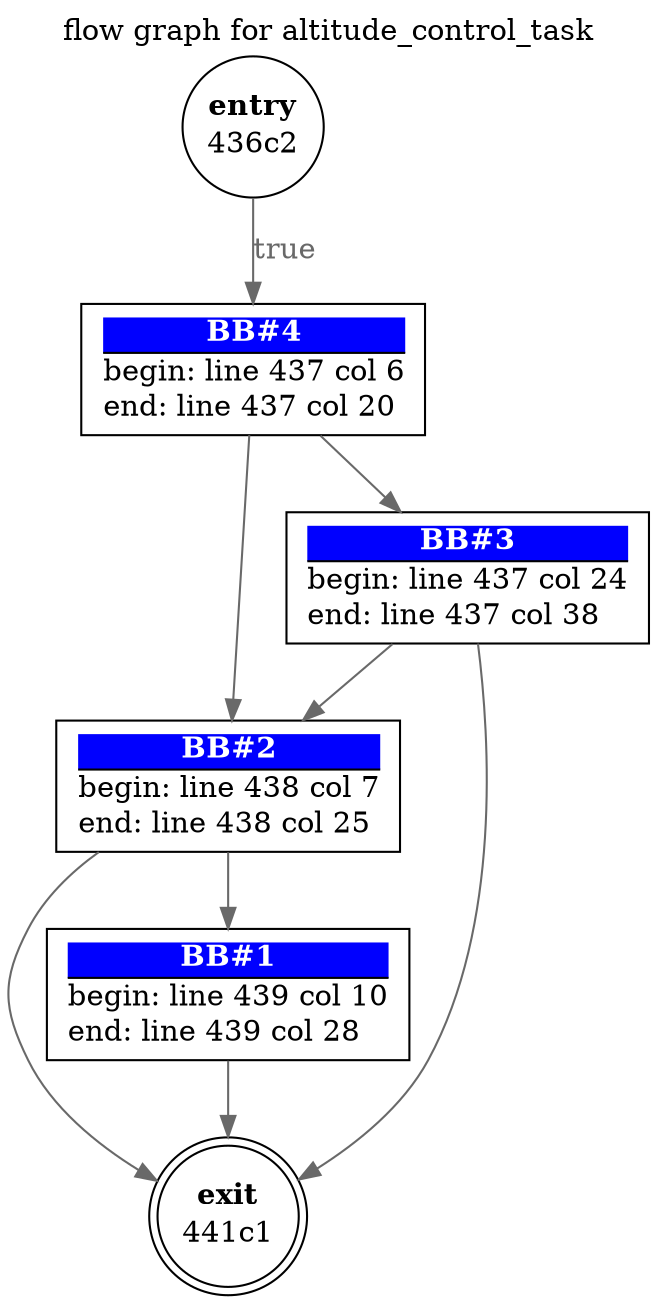 digraph altitudecontroltask{ 
  label="flow graph for altitude_control_task"
  labelloc="t"
  0 [label=<<TABLE border="0" cellborder="0" cellpadding="0"><TR><TD border="0" bgcolor="#ffffff" sides="b"><FONT color="#000000"><B>exit</B></FONT></TD></TR><TR><TD>441c1</TD></TR></TABLE>>, shape=doublecircle, margin=0]
  1 [label=<<TABLE border="0" cellborder="0" cellpadding="0"><TR><TD border="1" bgcolor="#0000ff" sides="b"><FONT color="#ffffff"><B>BB#1</B></FONT></TD></TR><TR><TD align="left">begin: line 439 col 10</TD></TR><TR><TD align="left">end: line 439 col 28</TD></TR></TABLE>>, shape=box]
  1->0[label="" fontcolor=dimgray color=dimgray]
  2 [label=<<TABLE border="0" cellborder="0" cellpadding="0"><TR><TD border="1" bgcolor="#0000ff" sides="b"><FONT color="#ffffff"><B>BB#2</B></FONT></TD></TR><TR><TD align="left">begin: line 438 col 7</TD></TR><TR><TD align="left">end: line 438 col 25</TD></TR></TABLE>>, shape=box]
  2->1[label="" fontcolor=dimgray color=dimgray]
  2->0[label="" fontcolor=dimgray color=dimgray]
  3 [label=<<TABLE border="0" cellborder="0" cellpadding="0"><TR><TD border="1" bgcolor="#0000ff" sides="b"><FONT color="#ffffff"><B>BB#3</B></FONT></TD></TR><TR><TD align="left">begin: line 437 col 24</TD></TR><TR><TD align="left">end: line 437 col 38</TD></TR></TABLE>>, shape=box]
  3->2[label="" fontcolor=dimgray color=dimgray]
  3->0[label="" fontcolor=dimgray color=dimgray]
  4 [label=<<TABLE border="0" cellborder="0" cellpadding="0"><TR><TD border="1" bgcolor="#0000ff" sides="b"><FONT color="#ffffff"><B>BB#4</B></FONT></TD></TR><TR><TD align="left">begin: line 437 col 6</TD></TR><TR><TD align="left">end: line 437 col 20</TD></TR></TABLE>>, shape=box]
  4->2[label="" fontcolor=dimgray color=dimgray]
  4->3[label="" fontcolor=dimgray color=dimgray]
  5 [label=<<TABLE border="0" cellborder="0" cellpadding="0"><TR><TD border="0" bgcolor="#ffffff" sides="b"><FONT color="#000000"><B>entry</B></FONT></TD></TR><TR><TD>436c2</TD></TR></TABLE>>, shape=circle, margin=0]
  5->4[label="true" fontcolor=dimgray color=dimgray]
}
